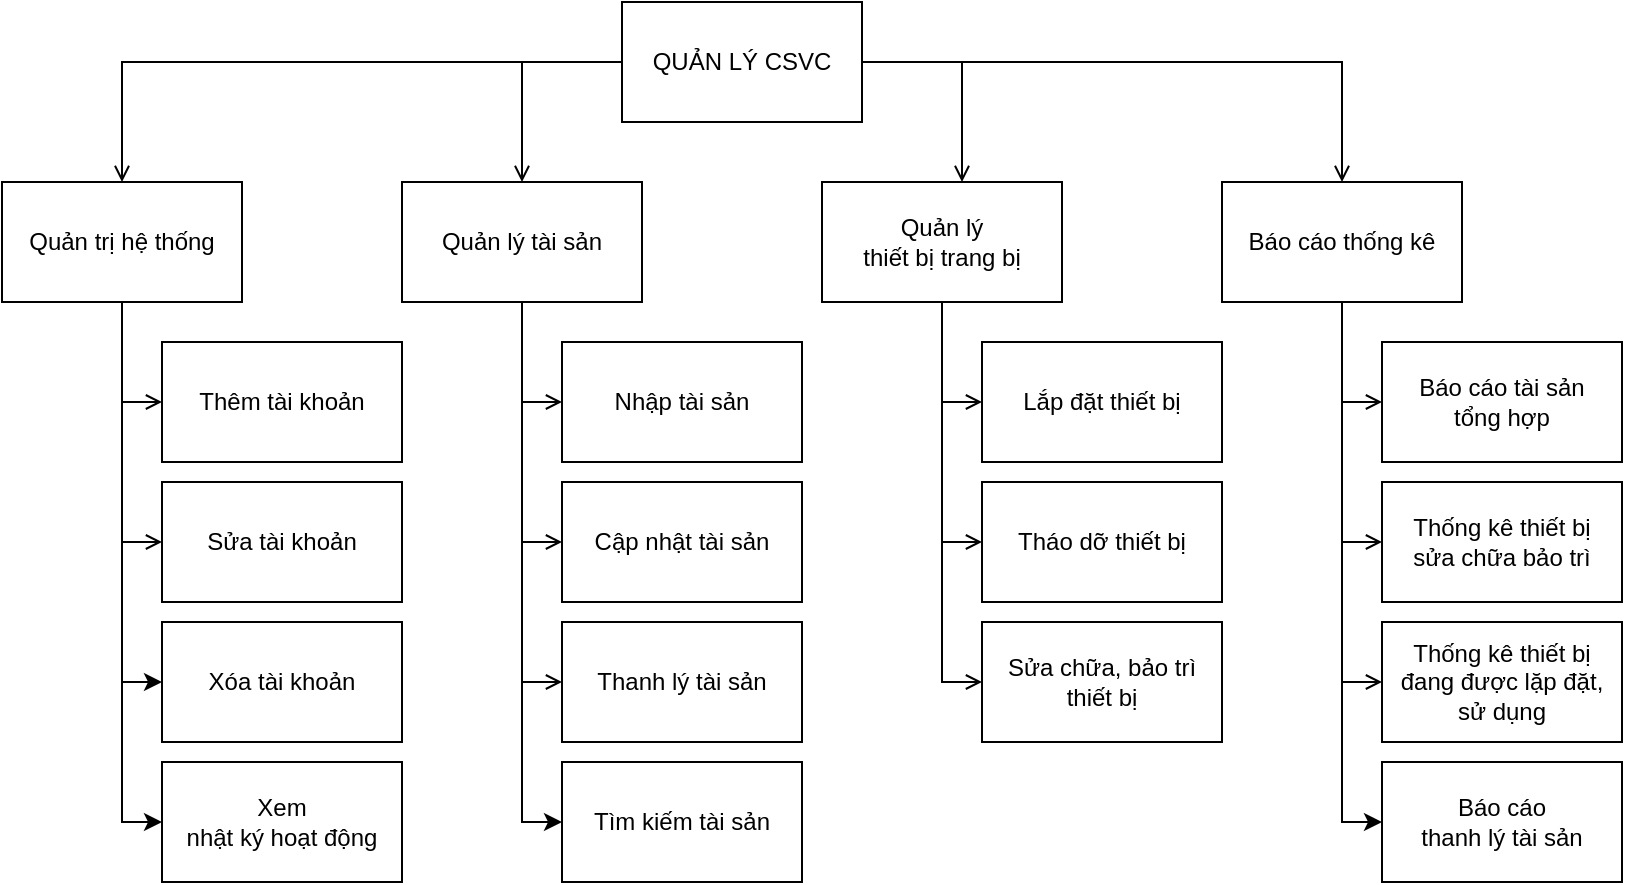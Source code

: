<mxfile version="14.2.7" type="github">
  <diagram id="1wSriRHE-ukQh-D_EL9k" name="Page-1">
    <mxGraphModel dx="1185" dy="635" grid="0" gridSize="10" guides="1" tooltips="1" connect="1" arrows="1" fold="1" page="1" pageScale="1" pageWidth="827" pageHeight="1169" math="0" shadow="0">
      <root>
        <mxCell id="0" />
        <mxCell id="1" parent="0" />
        <mxCell id="bJtenbf6-cepACmx3CRG-18" style="edgeStyle=orthogonalEdgeStyle;rounded=0;orthogonalLoop=1;jettySize=auto;html=1;entryX=0.5;entryY=0;entryDx=0;entryDy=0;endArrow=open;endFill=0;" parent="1" source="bJtenbf6-cepACmx3CRG-1" target="bJtenbf6-cepACmx3CRG-2" edge="1">
          <mxGeometry relative="1" as="geometry">
            <Array as="points">
              <mxPoint x="70" y="71" />
            </Array>
          </mxGeometry>
        </mxCell>
        <mxCell id="zVlX9q5mRycBhv5M6F6q-1" style="edgeStyle=orthogonalEdgeStyle;rounded=0;orthogonalLoop=1;jettySize=auto;html=1;endArrow=open;endFill=0;" parent="1" source="bJtenbf6-cepACmx3CRG-1" target="bJtenbf6-cepACmx3CRG-3" edge="1">
          <mxGeometry relative="1" as="geometry">
            <Array as="points">
              <mxPoint x="270" y="71" />
            </Array>
          </mxGeometry>
        </mxCell>
        <mxCell id="zVlX9q5mRycBhv5M6F6q-6" style="edgeStyle=orthogonalEdgeStyle;rounded=0;orthogonalLoop=1;jettySize=auto;html=1;endArrow=open;endFill=0;" parent="1" source="bJtenbf6-cepACmx3CRG-1" target="bJtenbf6-cepACmx3CRG-4" edge="1">
          <mxGeometry relative="1" as="geometry">
            <Array as="points">
              <mxPoint x="490" y="71" />
            </Array>
          </mxGeometry>
        </mxCell>
        <mxCell id="zVlX9q5mRycBhv5M6F6q-7" style="edgeStyle=orthogonalEdgeStyle;rounded=0;orthogonalLoop=1;jettySize=auto;html=1;endArrow=open;endFill=0;" parent="1" source="bJtenbf6-cepACmx3CRG-1" target="bJtenbf6-cepACmx3CRG-5" edge="1">
          <mxGeometry relative="1" as="geometry" />
        </mxCell>
        <mxCell id="bJtenbf6-cepACmx3CRG-1" value="QUẢN LÝ CSVC" style="rounded=0;whiteSpace=wrap;html=1;" parent="1" vertex="1">
          <mxGeometry x="320" y="41" width="120" height="60" as="geometry" />
        </mxCell>
        <mxCell id="zVlX9q5mRycBhv5M6F6q-10" style="edgeStyle=orthogonalEdgeStyle;rounded=0;orthogonalLoop=1;jettySize=auto;html=1;entryX=0;entryY=0.5;entryDx=0;entryDy=0;endArrow=open;endFill=0;" parent="1" source="bJtenbf6-cepACmx3CRG-4" target="bJtenbf6-cepACmx3CRG-30" edge="1">
          <mxGeometry relative="1" as="geometry" />
        </mxCell>
        <mxCell id="zVlX9q5mRycBhv5M6F6q-11" style="edgeStyle=orthogonalEdgeStyle;rounded=0;orthogonalLoop=1;jettySize=auto;html=1;entryX=0;entryY=0.5;entryDx=0;entryDy=0;endArrow=open;endFill=0;" parent="1" source="bJtenbf6-cepACmx3CRG-4" target="bJtenbf6-cepACmx3CRG-31" edge="1">
          <mxGeometry relative="1" as="geometry" />
        </mxCell>
        <mxCell id="zVlX9q5mRycBhv5M6F6q-12" style="edgeStyle=orthogonalEdgeStyle;rounded=0;orthogonalLoop=1;jettySize=auto;html=1;entryX=0;entryY=0.5;entryDx=0;entryDy=0;endArrow=open;endFill=0;" parent="1" source="bJtenbf6-cepACmx3CRG-4" target="zVlX9q5mRycBhv5M6F6q-8" edge="1">
          <mxGeometry relative="1" as="geometry" />
        </mxCell>
        <mxCell id="bJtenbf6-cepACmx3CRG-4" value="Quản lý &lt;br&gt;thiết bị trang bị" style="rounded=0;whiteSpace=wrap;html=1;" parent="1" vertex="1">
          <mxGeometry x="420" y="131" width="120" height="60" as="geometry" />
        </mxCell>
        <mxCell id="zVlX9q5mRycBhv5M6F6q-18" style="edgeStyle=orthogonalEdgeStyle;rounded=0;orthogonalLoop=1;jettySize=auto;html=1;entryX=0;entryY=0.5;entryDx=0;entryDy=0;endArrow=open;endFill=0;" parent="1" source="bJtenbf6-cepACmx3CRG-5" target="bJtenbf6-cepACmx3CRG-36" edge="1">
          <mxGeometry relative="1" as="geometry" />
        </mxCell>
        <mxCell id="zVlX9q5mRycBhv5M6F6q-19" style="edgeStyle=orthogonalEdgeStyle;rounded=0;orthogonalLoop=1;jettySize=auto;html=1;entryX=0;entryY=0.5;entryDx=0;entryDy=0;endArrow=open;endFill=0;" parent="1" source="bJtenbf6-cepACmx3CRG-5" target="bJtenbf6-cepACmx3CRG-37" edge="1">
          <mxGeometry relative="1" as="geometry" />
        </mxCell>
        <mxCell id="zVlX9q5mRycBhv5M6F6q-20" style="edgeStyle=orthogonalEdgeStyle;rounded=0;orthogonalLoop=1;jettySize=auto;html=1;entryX=0;entryY=0.5;entryDx=0;entryDy=0;endArrow=open;endFill=0;" parent="1" source="bJtenbf6-cepACmx3CRG-5" target="bJtenbf6-cepACmx3CRG-38" edge="1">
          <mxGeometry relative="1" as="geometry" />
        </mxCell>
        <mxCell id="xNPDF58KhXnmfD8AJytp-6" style="edgeStyle=orthogonalEdgeStyle;rounded=0;orthogonalLoop=1;jettySize=auto;html=1;entryX=0;entryY=0.5;entryDx=0;entryDy=0;" edge="1" parent="1" source="bJtenbf6-cepACmx3CRG-5" target="xNPDF58KhXnmfD8AJytp-5">
          <mxGeometry relative="1" as="geometry" />
        </mxCell>
        <mxCell id="bJtenbf6-cepACmx3CRG-5" value="Báo cáo thống kê" style="rounded=0;whiteSpace=wrap;html=1;" parent="1" vertex="1">
          <mxGeometry x="620" y="131" width="120" height="60" as="geometry" />
        </mxCell>
        <mxCell id="zVlX9q5mRycBhv5M6F6q-3" style="edgeStyle=orthogonalEdgeStyle;rounded=0;orthogonalLoop=1;jettySize=auto;html=1;endArrow=open;endFill=0;entryX=0;entryY=0.5;entryDx=0;entryDy=0;" parent="1" source="bJtenbf6-cepACmx3CRG-2" target="bJtenbf6-cepACmx3CRG-19" edge="1">
          <mxGeometry relative="1" as="geometry" />
        </mxCell>
        <mxCell id="zVlX9q5mRycBhv5M6F6q-15" style="edgeStyle=orthogonalEdgeStyle;rounded=0;orthogonalLoop=1;jettySize=auto;html=1;entryX=0;entryY=0.5;entryDx=0;entryDy=0;endArrow=open;endFill=0;" parent="1" source="bJtenbf6-cepACmx3CRG-2" target="zVlX9q5mRycBhv5M6F6q-14" edge="1">
          <mxGeometry relative="1" as="geometry" />
        </mxCell>
        <mxCell id="xNPDF58KhXnmfD8AJytp-3" style="edgeStyle=orthogonalEdgeStyle;rounded=0;orthogonalLoop=1;jettySize=auto;html=1;entryX=0;entryY=0.5;entryDx=0;entryDy=0;" edge="1" parent="1" source="bJtenbf6-cepACmx3CRG-2" target="xNPDF58KhXnmfD8AJytp-2">
          <mxGeometry relative="1" as="geometry" />
        </mxCell>
        <mxCell id="xNPDF58KhXnmfD8AJytp-4" style="edgeStyle=orthogonalEdgeStyle;rounded=0;orthogonalLoop=1;jettySize=auto;html=1;entryX=0;entryY=0.5;entryDx=0;entryDy=0;" edge="1" parent="1" source="bJtenbf6-cepACmx3CRG-2" target="xNPDF58KhXnmfD8AJytp-1">
          <mxGeometry relative="1" as="geometry" />
        </mxCell>
        <mxCell id="bJtenbf6-cepACmx3CRG-2" value="Quản trị hệ thống" style="rounded=0;whiteSpace=wrap;html=1;" parent="1" vertex="1">
          <mxGeometry x="10" y="131" width="120" height="60" as="geometry" />
        </mxCell>
        <mxCell id="bJtenbf6-cepACmx3CRG-26" style="edgeStyle=orthogonalEdgeStyle;rounded=0;orthogonalLoop=1;jettySize=auto;html=1;endArrow=open;endFill=0;entryX=0;entryY=0.5;entryDx=0;entryDy=0;" parent="1" source="bJtenbf6-cepACmx3CRG-3" target="bJtenbf6-cepACmx3CRG-23" edge="1">
          <mxGeometry relative="1" as="geometry">
            <Array as="points">
              <mxPoint x="270" y="241" />
            </Array>
          </mxGeometry>
        </mxCell>
        <mxCell id="bJtenbf6-cepACmx3CRG-29" style="edgeStyle=orthogonalEdgeStyle;rounded=0;orthogonalLoop=1;jettySize=auto;html=1;endArrow=open;endFill=0;entryX=0;entryY=0.5;entryDx=0;entryDy=0;" parent="1" source="bJtenbf6-cepACmx3CRG-3" target="bJtenbf6-cepACmx3CRG-25" edge="1">
          <mxGeometry relative="1" as="geometry">
            <mxPoint x="270" y="401" as="targetPoint" />
          </mxGeometry>
        </mxCell>
        <mxCell id="zVlX9q5mRycBhv5M6F6q-2" style="edgeStyle=orthogonalEdgeStyle;rounded=0;orthogonalLoop=1;jettySize=auto;html=1;endArrow=open;endFill=0;" parent="1" source="bJtenbf6-cepACmx3CRG-3" target="bJtenbf6-cepACmx3CRG-24" edge="1">
          <mxGeometry relative="1" as="geometry">
            <Array as="points">
              <mxPoint x="270" y="311" />
            </Array>
          </mxGeometry>
        </mxCell>
        <mxCell id="xNPDF58KhXnmfD8AJytp-8" style="edgeStyle=orthogonalEdgeStyle;rounded=0;orthogonalLoop=1;jettySize=auto;html=1;entryX=0;entryY=0.5;entryDx=0;entryDy=0;" edge="1" parent="1" source="bJtenbf6-cepACmx3CRG-3" target="xNPDF58KhXnmfD8AJytp-7">
          <mxGeometry relative="1" as="geometry" />
        </mxCell>
        <mxCell id="bJtenbf6-cepACmx3CRG-3" value="Quản lý tài sản" style="rounded=0;whiteSpace=wrap;html=1;" parent="1" vertex="1">
          <mxGeometry x="210" y="131" width="120" height="60" as="geometry" />
        </mxCell>
        <mxCell id="bJtenbf6-cepACmx3CRG-19" value="Thêm tài khoản" style="rounded=0;whiteSpace=wrap;html=1;" parent="1" vertex="1">
          <mxGeometry x="90" y="211" width="120" height="60" as="geometry" />
        </mxCell>
        <mxCell id="bJtenbf6-cepACmx3CRG-23" value="Nhập tài sản" style="rounded=0;whiteSpace=wrap;html=1;" parent="1" vertex="1">
          <mxGeometry x="290" y="211" width="120" height="60" as="geometry" />
        </mxCell>
        <mxCell id="bJtenbf6-cepACmx3CRG-24" value="Cập nhật tài sản" style="rounded=0;whiteSpace=wrap;html=1;" parent="1" vertex="1">
          <mxGeometry x="290" y="281" width="120" height="60" as="geometry" />
        </mxCell>
        <mxCell id="bJtenbf6-cepACmx3CRG-25" value="Thanh lý tài sản" style="rounded=0;whiteSpace=wrap;html=1;" parent="1" vertex="1">
          <mxGeometry x="290" y="351" width="120" height="60" as="geometry" />
        </mxCell>
        <mxCell id="bJtenbf6-cepACmx3CRG-30" value="Lắp đặt thiết bị" style="rounded=0;whiteSpace=wrap;html=1;" parent="1" vertex="1">
          <mxGeometry x="500" y="211" width="120" height="60" as="geometry" />
        </mxCell>
        <mxCell id="bJtenbf6-cepACmx3CRG-31" value="Tháo dỡ thiết bị" style="rounded=0;whiteSpace=wrap;html=1;" parent="1" vertex="1">
          <mxGeometry x="500" y="281" width="120" height="60" as="geometry" />
        </mxCell>
        <mxCell id="bJtenbf6-cepACmx3CRG-36" value="Báo cáo tài sản&lt;br&gt;tổng hợp" style="rounded=0;whiteSpace=wrap;html=1;" parent="1" vertex="1">
          <mxGeometry x="700" y="211" width="120" height="60" as="geometry" />
        </mxCell>
        <mxCell id="bJtenbf6-cepACmx3CRG-37" value="Thống kê thiết bị&lt;br&gt;sửa chữa bảo trì" style="rounded=0;whiteSpace=wrap;html=1;" parent="1" vertex="1">
          <mxGeometry x="700" y="281" width="120" height="60" as="geometry" />
        </mxCell>
        <mxCell id="bJtenbf6-cepACmx3CRG-38" value="Thống kê thiết bị đang được lặp đặt, sử dụng" style="rounded=0;whiteSpace=wrap;html=1;" parent="1" vertex="1">
          <mxGeometry x="700" y="351" width="120" height="60" as="geometry" />
        </mxCell>
        <mxCell id="zVlX9q5mRycBhv5M6F6q-8" value="Sửa chữa, bảo trì thiết bị" style="rounded=0;whiteSpace=wrap;html=1;" parent="1" vertex="1">
          <mxGeometry x="500" y="351" width="120" height="60" as="geometry" />
        </mxCell>
        <mxCell id="zVlX9q5mRycBhv5M6F6q-14" value="Sửa tài khoản" style="rounded=0;whiteSpace=wrap;html=1;" parent="1" vertex="1">
          <mxGeometry x="90" y="281" width="120" height="60" as="geometry" />
        </mxCell>
        <mxCell id="xNPDF58KhXnmfD8AJytp-1" value="Xóa tài khoản" style="rounded=0;whiteSpace=wrap;html=1;" vertex="1" parent="1">
          <mxGeometry x="90" y="351" width="120" height="60" as="geometry" />
        </mxCell>
        <mxCell id="xNPDF58KhXnmfD8AJytp-2" value="Xem &lt;br&gt;nhật ký hoạt động" style="rounded=0;whiteSpace=wrap;html=1;" vertex="1" parent="1">
          <mxGeometry x="90" y="421" width="120" height="60" as="geometry" />
        </mxCell>
        <mxCell id="xNPDF58KhXnmfD8AJytp-5" value="Báo cáo&lt;br&gt;thanh lý tài sản" style="rounded=0;whiteSpace=wrap;html=1;" vertex="1" parent="1">
          <mxGeometry x="700" y="421" width="120" height="60" as="geometry" />
        </mxCell>
        <mxCell id="xNPDF58KhXnmfD8AJytp-7" value="Tìm kiếm tài sản" style="rounded=0;whiteSpace=wrap;html=1;" vertex="1" parent="1">
          <mxGeometry x="290" y="421" width="120" height="60" as="geometry" />
        </mxCell>
      </root>
    </mxGraphModel>
  </diagram>
</mxfile>
